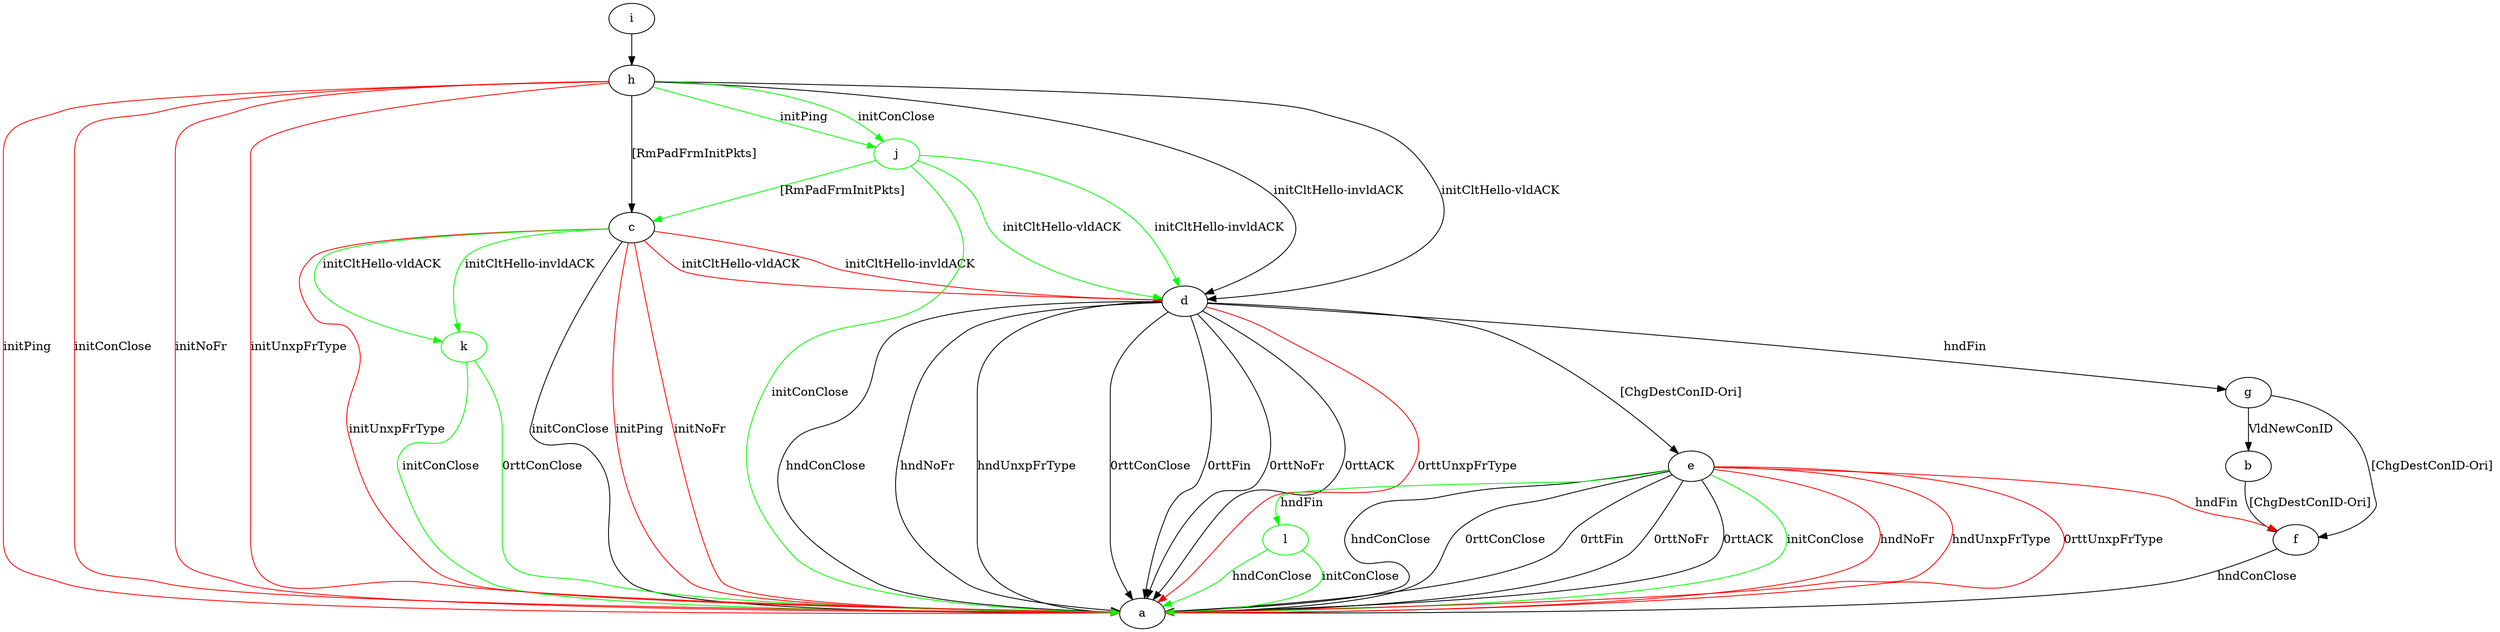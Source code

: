 digraph "" {
	b -> f	[key=0,
		label="[ChgDestConID-Ori] "];
	c -> a	[key=0,
		label="initConClose "];
	c -> a	[key=1,
		color=red,
		label="initPing "];
	c -> a	[key=2,
		color=red,
		label="initNoFr "];
	c -> a	[key=3,
		color=red,
		label="initUnxpFrType "];
	c -> d	[key=0,
		color=red,
		label="initCltHello-vldACK "];
	c -> d	[key=1,
		color=red,
		label="initCltHello-invldACK "];
	k	[color=green];
	c -> k	[key=0,
		color=green,
		label="initCltHello-vldACK "];
	c -> k	[key=1,
		color=green,
		label="initCltHello-invldACK "];
	d -> a	[key=0,
		label="hndConClose "];
	d -> a	[key=1,
		label="hndNoFr "];
	d -> a	[key=2,
		label="hndUnxpFrType "];
	d -> a	[key=3,
		label="0rttConClose "];
	d -> a	[key=4,
		label="0rttFin "];
	d -> a	[key=5,
		label="0rttNoFr "];
	d -> a	[key=6,
		label="0rttACK "];
	d -> a	[key=7,
		color=red,
		label="0rttUnxpFrType "];
	d -> e	[key=0,
		label="[ChgDestConID-Ori] "];
	d -> g	[key=0,
		label="hndFin "];
	e -> a	[key=0,
		label="hndConClose "];
	e -> a	[key=1,
		label="0rttConClose "];
	e -> a	[key=2,
		label="0rttFin "];
	e -> a	[key=3,
		label="0rttNoFr "];
	e -> a	[key=4,
		label="0rttACK "];
	e -> a	[key=5,
		color=green,
		label="initConClose "];
	e -> a	[key=6,
		color=red,
		label="hndNoFr "];
	e -> a	[key=7,
		color=red,
		label="hndUnxpFrType "];
	e -> a	[key=8,
		color=red,
		label="0rttUnxpFrType "];
	e -> f	[key=0,
		color=red,
		label="hndFin "];
	l	[color=green];
	e -> l	[key=0,
		color=green,
		label="hndFin "];
	f -> a	[key=0,
		label="hndConClose "];
	g -> b	[key=0,
		label="VldNewConID "];
	g -> f	[key=0,
		label="[ChgDestConID-Ori] "];
	h -> a	[key=0,
		color=red,
		label="initPing "];
	h -> a	[key=1,
		color=red,
		label="initConClose "];
	h -> a	[key=2,
		color=red,
		label="initNoFr "];
	h -> a	[key=3,
		color=red,
		label="initUnxpFrType "];
	h -> c	[key=0,
		label="[RmPadFrmInitPkts] "];
	h -> d	[key=0,
		label="initCltHello-vldACK "];
	h -> d	[key=1,
		label="initCltHello-invldACK "];
	j	[color=green];
	h -> j	[key=0,
		color=green,
		label="initPing "];
	h -> j	[key=1,
		color=green,
		label="initConClose "];
	i -> h	[key=0];
	j -> a	[key=0,
		color=green,
		label="initConClose "];
	j -> c	[key=0,
		color=green,
		label="[RmPadFrmInitPkts] "];
	j -> d	[key=0,
		color=green,
		label="initCltHello-vldACK "];
	j -> d	[key=1,
		color=green,
		label="initCltHello-invldACK "];
	k -> a	[key=0,
		color=green,
		label="initConClose "];
	k -> a	[key=1,
		color=green,
		label="0rttConClose "];
	l -> a	[key=0,
		color=green,
		label="initConClose "];
	l -> a	[key=1,
		color=green,
		label="hndConClose "];
}

